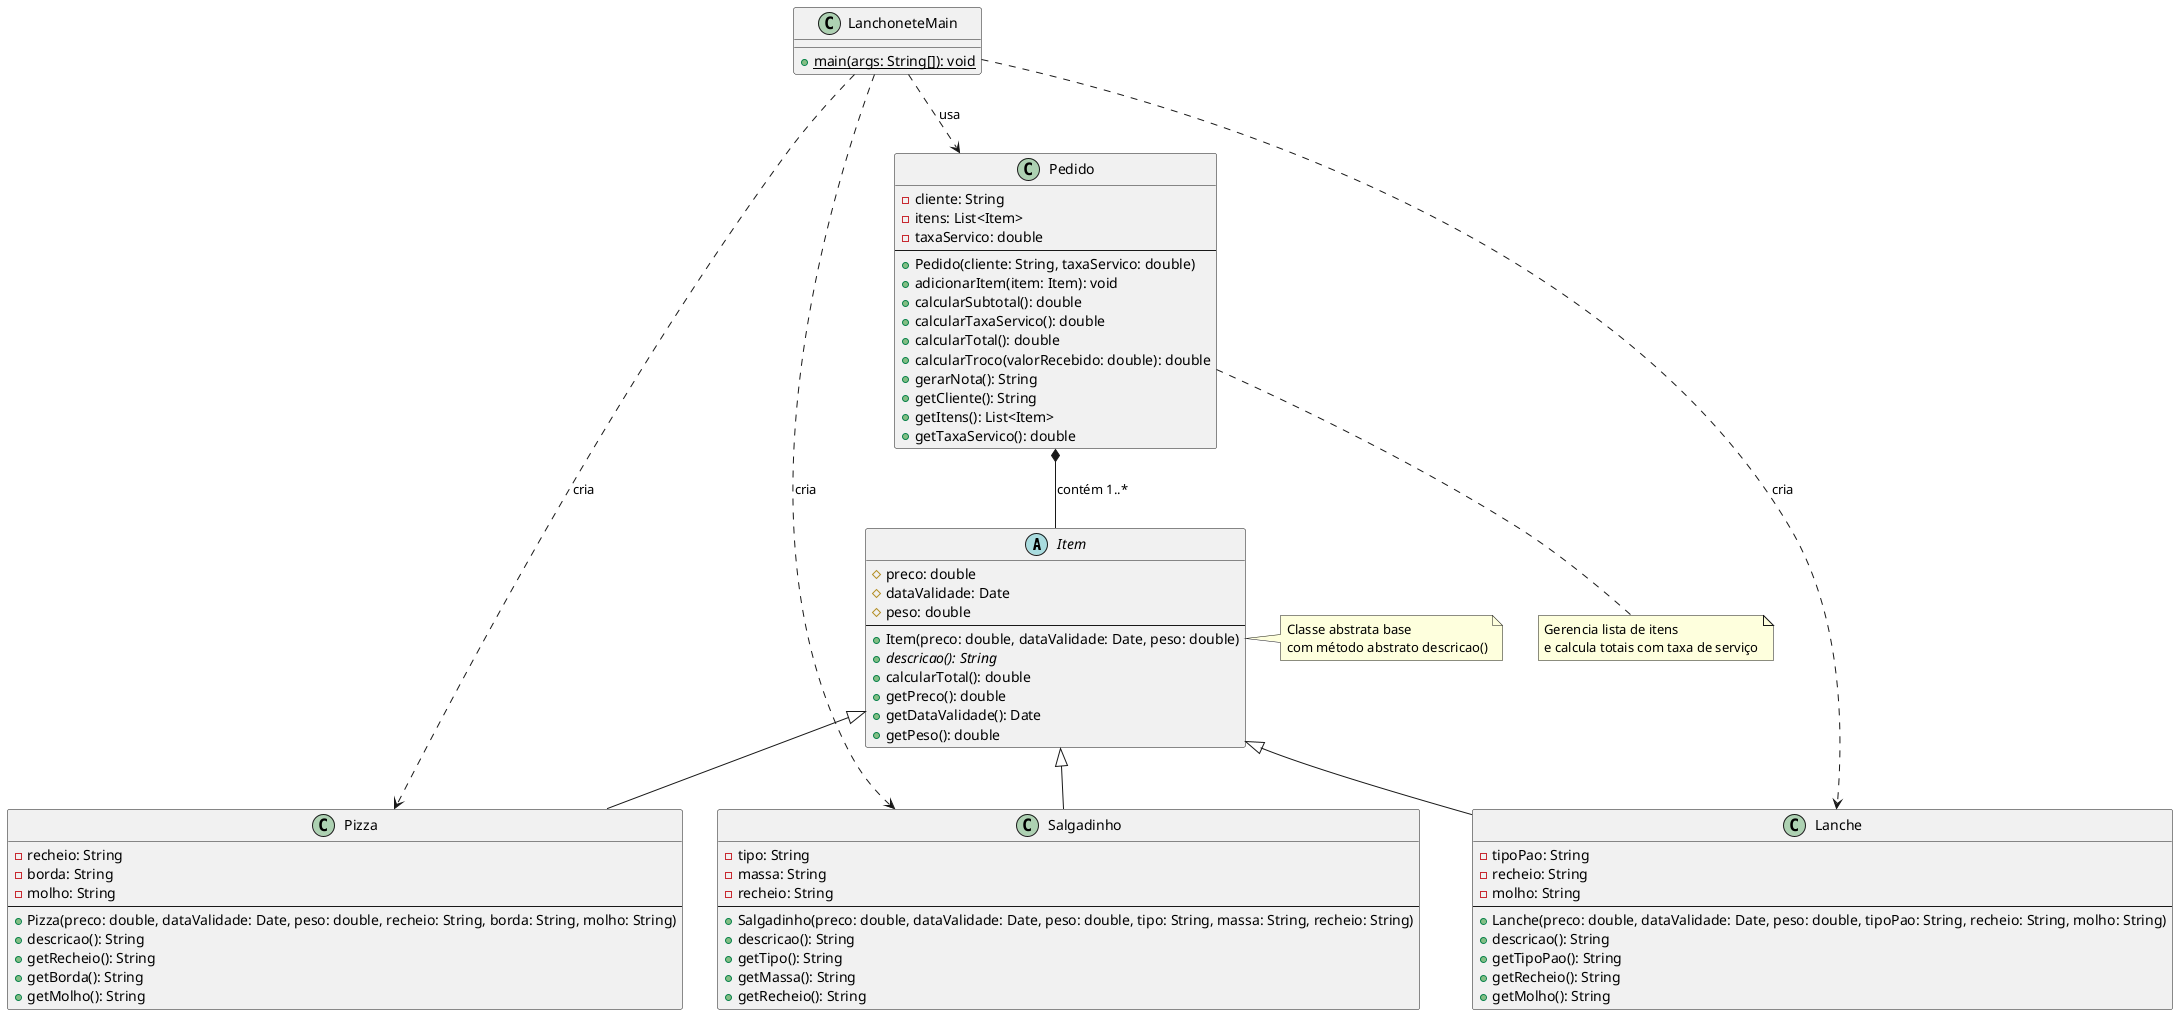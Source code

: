@startuml
!define ABSTRACT_CLASS abstract class

ABSTRACT_CLASS Item {
    # preco: double
    # dataValidade: Date
    # peso: double
    --
    + Item(preco: double, dataValidade: Date, peso: double)
    + {abstract} descricao(): String
    + calcularTotal(): double
    + getPreco(): double
    + getDataValidade(): Date
    + getPeso(): double
}

class Pizza {
    - recheio: String
    - borda: String
    - molho: String
    --
    + Pizza(preco: double, dataValidade: Date, peso: double, recheio: String, borda: String, molho: String)
    + descricao(): String
    + getRecheio(): String
    + getBorda(): String
    + getMolho(): String
}

class Lanche {
    - tipoPao: String
    - recheio: String
    - molho: String
    --
    + Lanche(preco: double, dataValidade: Date, peso: double, tipoPao: String, recheio: String, molho: String)
    + descricao(): String
    + getTipoPao(): String
    + getRecheio(): String
    + getMolho(): String
}

class Salgadinho {
    - tipo: String
    - massa: String
    - recheio: String
    --
    + Salgadinho(preco: double, dataValidade: Date, peso: double, tipo: String, massa: String, recheio: String)
    + descricao(): String
    + getTipo(): String
    + getMassa(): String
    + getRecheio(): String
}

class Pedido {
    - cliente: String
    - itens: List<Item>
    - taxaServico: double
    --
    + Pedido(cliente: String, taxaServico: double)
    + adicionarItem(item: Item): void
    + calcularSubtotal(): double
    + calcularTaxaServico(): double
    + calcularTotal(): double
    + calcularTroco(valorRecebido: double): double
    + gerarNota(): String
    + getCliente(): String
    + getItens(): List<Item>
    + getTaxaServico(): double
}

class LanchoneteMain {
    + {static} main(args: String[]): void
}

' Relacionamentos
Item <|-- Pizza
Item <|-- Lanche
Item <|-- Salgadinho

Pedido *-- Item : contém 1..*
LanchoneteMain ..> Pedido : usa
LanchoneteMain ..> Pizza : cria
LanchoneteMain ..> Lanche : cria
LanchoneteMain ..> Salgadinho : cria

' Notas
note right of Item : Classe abstrata base\ncom método abstrato descricao()

note bottom of Pedido : Gerencia lista de itens\ne calcula totais com taxa de serviço

@enduml